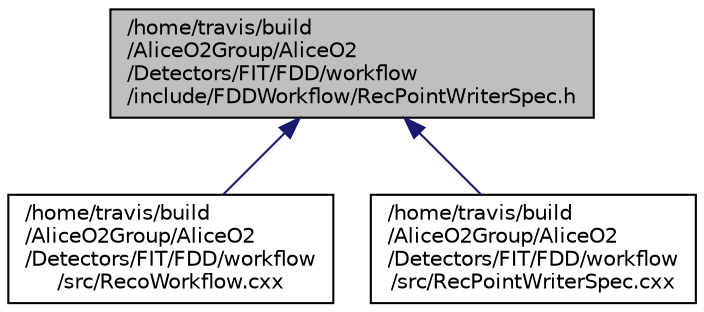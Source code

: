 digraph "/home/travis/build/AliceO2Group/AliceO2/Detectors/FIT/FDD/workflow/include/FDDWorkflow/RecPointWriterSpec.h"
{
 // INTERACTIVE_SVG=YES
  bgcolor="transparent";
  edge [fontname="Helvetica",fontsize="10",labelfontname="Helvetica",labelfontsize="10"];
  node [fontname="Helvetica",fontsize="10",shape=record];
  Node118 [label="/home/travis/build\l/AliceO2Group/AliceO2\l/Detectors/FIT/FDD/workflow\l/include/FDDWorkflow/RecPointWriterSpec.h",height=0.2,width=0.4,color="black", fillcolor="grey75", style="filled", fontcolor="black"];
  Node118 -> Node119 [dir="back",color="midnightblue",fontsize="10",style="solid",fontname="Helvetica"];
  Node119 [label="/home/travis/build\l/AliceO2Group/AliceO2\l/Detectors/FIT/FDD/workflow\l/src/RecoWorkflow.cxx",height=0.2,width=0.4,color="black",URL="$d6/d61/FIT_2FDD_2workflow_2src_2RecoWorkflow_8cxx.html"];
  Node118 -> Node120 [dir="back",color="midnightblue",fontsize="10",style="solid",fontname="Helvetica"];
  Node120 [label="/home/travis/build\l/AliceO2Group/AliceO2\l/Detectors/FIT/FDD/workflow\l/src/RecPointWriterSpec.cxx",height=0.2,width=0.4,color="black",URL="$df/d0a/RecPointWriterSpec_8cxx.html"];
}
